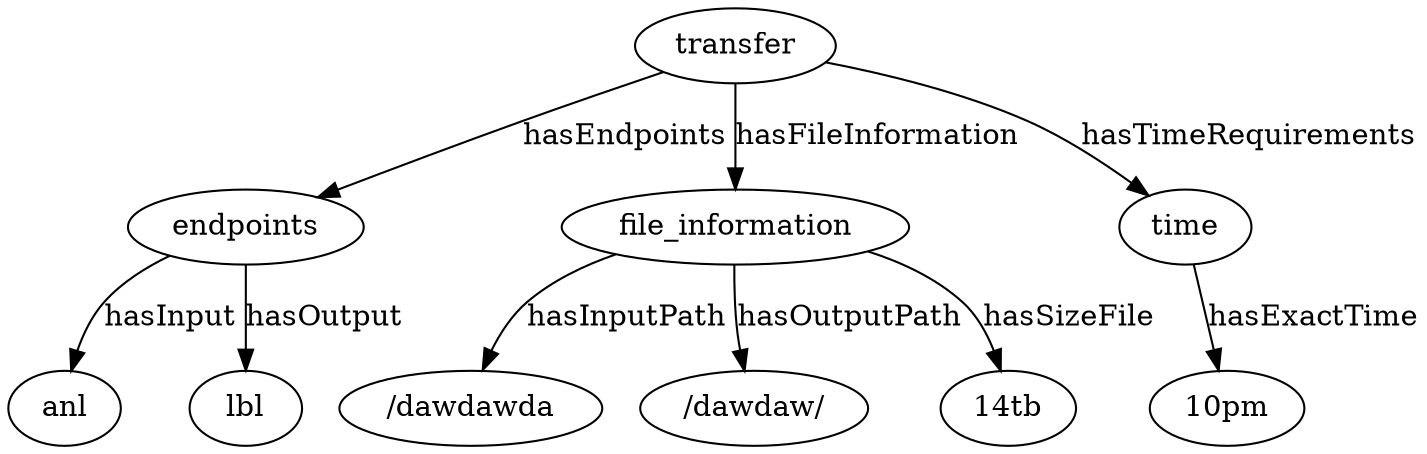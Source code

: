 // Parsed Intent
digraph {
	I [label=transfer]
	e [label=endpoints]
	E [label=anl]
	F [label=lbl]
	i [label=file_information]
	t [label=time]
	p1 [label="/dawdawda"]
	p2 [label="/dawdaw/"]
	exact_time [label="10pm"]
	size [label="14tb"]
	I -> e [label=hasEndpoints]
	e -> E [label=hasInput]
	e -> F [label=hasOutput]
	I -> i [label=hasFileInformation]
	I -> t [label=hasTimeRequirements]
	i -> p1 [label=hasInputPath]
	i -> p2 [label=hasOutputPath]
	i -> size [label=hasSizeFile]
	t -> exact_time [label=hasExactTime]
}
